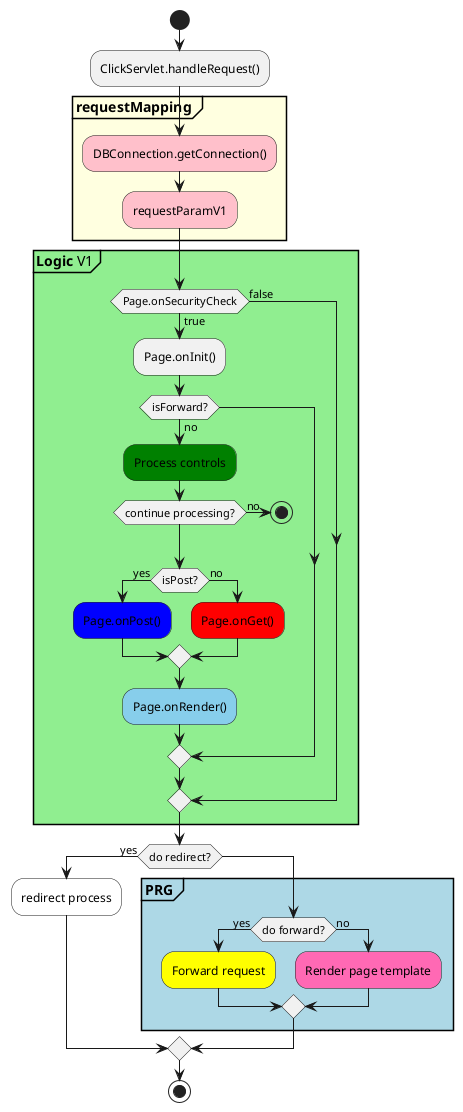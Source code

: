 @startuml
'https://plantuml.com/activity-diagram-beta
start
:ClickServlet.handleRequest();
partition #lightyellow "**requestMapping** " {
#pink:DBConnection.getConnection();
#pink:requestParamV1;
}

partition #lightGreen "**Logic** V1" {
if (Page.onSecurityCheck) then (true)
  :Page.onInit();

  if (isForward?) then (no)
    #green:Process controls;
    if (continue processing?) then (no)
      stop
    endif

    if (isPost?) then (yes)
      #blue:Page.onPost();
    else (no)
      #red:Page.onGet();
    endif
    #skyblue:Page.onRender();
  endif
else (false)
endif
}
if (do redirect?) then (yes)
  #white:redirect process;
else
partition #lightblue "**PRG** " {
  if (do forward?) then (yes)
    #yellow:Forward request;
  else (no)
    #hotpink:Render page template;
  endif
}
endif

stop
@enduml
